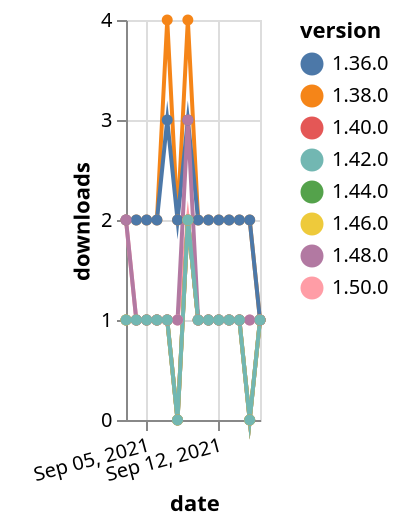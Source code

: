 {"$schema": "https://vega.github.io/schema/vega-lite/v5.json", "description": "A simple bar chart with embedded data.", "data": {"values": [{"date": "2021-09-03", "total": 122, "delta": 2, "version": "1.50.0"}, {"date": "2021-09-04", "total": 123, "delta": 1, "version": "1.50.0"}, {"date": "2021-09-05", "total": 124, "delta": 1, "version": "1.50.0"}, {"date": "2021-09-06", "total": 125, "delta": 1, "version": "1.50.0"}, {"date": "2021-09-07", "total": 126, "delta": 1, "version": "1.50.0"}, {"date": "2021-09-08", "total": 127, "delta": 1, "version": "1.50.0"}, {"date": "2021-09-09", "total": 129, "delta": 2, "version": "1.50.0"}, {"date": "2021-09-10", "total": 130, "delta": 1, "version": "1.50.0"}, {"date": "2021-09-11", "total": 131, "delta": 1, "version": "1.50.0"}, {"date": "2021-09-12", "total": 132, "delta": 1, "version": "1.50.0"}, {"date": "2021-09-13", "total": 133, "delta": 1, "version": "1.50.0"}, {"date": "2021-09-14", "total": 134, "delta": 1, "version": "1.50.0"}, {"date": "2021-09-15", "total": 135, "delta": 1, "version": "1.50.0"}, {"date": "2021-09-16", "total": 136, "delta": 1, "version": "1.50.0"}, {"date": "2021-09-03", "total": 171, "delta": 1, "version": "1.44.0"}, {"date": "2021-09-04", "total": 172, "delta": 1, "version": "1.44.0"}, {"date": "2021-09-05", "total": 173, "delta": 1, "version": "1.44.0"}, {"date": "2021-09-06", "total": 174, "delta": 1, "version": "1.44.0"}, {"date": "2021-09-07", "total": 175, "delta": 1, "version": "1.44.0"}, {"date": "2021-09-08", "total": 175, "delta": 0, "version": "1.44.0"}, {"date": "2021-09-09", "total": 177, "delta": 2, "version": "1.44.0"}, {"date": "2021-09-10", "total": 178, "delta": 1, "version": "1.44.0"}, {"date": "2021-09-11", "total": 179, "delta": 1, "version": "1.44.0"}, {"date": "2021-09-12", "total": 180, "delta": 1, "version": "1.44.0"}, {"date": "2021-09-13", "total": 181, "delta": 1, "version": "1.44.0"}, {"date": "2021-09-14", "total": 182, "delta": 1, "version": "1.44.0"}, {"date": "2021-09-15", "total": 182, "delta": 0, "version": "1.44.0"}, {"date": "2021-09-16", "total": 183, "delta": 1, "version": "1.44.0"}, {"date": "2021-09-03", "total": 2501, "delta": 2, "version": "1.38.0"}, {"date": "2021-09-04", "total": 2503, "delta": 2, "version": "1.38.0"}, {"date": "2021-09-05", "total": 2505, "delta": 2, "version": "1.38.0"}, {"date": "2021-09-06", "total": 2507, "delta": 2, "version": "1.38.0"}, {"date": "2021-09-07", "total": 2511, "delta": 4, "version": "1.38.0"}, {"date": "2021-09-08", "total": 2513, "delta": 2, "version": "1.38.0"}, {"date": "2021-09-09", "total": 2517, "delta": 4, "version": "1.38.0"}, {"date": "2021-09-10", "total": 2519, "delta": 2, "version": "1.38.0"}, {"date": "2021-09-11", "total": 2521, "delta": 2, "version": "1.38.0"}, {"date": "2021-09-12", "total": 2523, "delta": 2, "version": "1.38.0"}, {"date": "2021-09-13", "total": 2525, "delta": 2, "version": "1.38.0"}, {"date": "2021-09-14", "total": 2527, "delta": 2, "version": "1.38.0"}, {"date": "2021-09-15", "total": 2529, "delta": 2, "version": "1.38.0"}, {"date": "2021-09-16", "total": 2530, "delta": 1, "version": "1.38.0"}, {"date": "2021-09-03", "total": 2380, "delta": 2, "version": "1.36.0"}, {"date": "2021-09-04", "total": 2382, "delta": 2, "version": "1.36.0"}, {"date": "2021-09-05", "total": 2384, "delta": 2, "version": "1.36.0"}, {"date": "2021-09-06", "total": 2386, "delta": 2, "version": "1.36.0"}, {"date": "2021-09-07", "total": 2389, "delta": 3, "version": "1.36.0"}, {"date": "2021-09-08", "total": 2391, "delta": 2, "version": "1.36.0"}, {"date": "2021-09-09", "total": 2394, "delta": 3, "version": "1.36.0"}, {"date": "2021-09-10", "total": 2396, "delta": 2, "version": "1.36.0"}, {"date": "2021-09-11", "total": 2398, "delta": 2, "version": "1.36.0"}, {"date": "2021-09-12", "total": 2400, "delta": 2, "version": "1.36.0"}, {"date": "2021-09-13", "total": 2402, "delta": 2, "version": "1.36.0"}, {"date": "2021-09-14", "total": 2404, "delta": 2, "version": "1.36.0"}, {"date": "2021-09-15", "total": 2406, "delta": 2, "version": "1.36.0"}, {"date": "2021-09-16", "total": 2407, "delta": 1, "version": "1.36.0"}, {"date": "2021-09-03", "total": 228, "delta": 1, "version": "1.40.0"}, {"date": "2021-09-04", "total": 229, "delta": 1, "version": "1.40.0"}, {"date": "2021-09-05", "total": 230, "delta": 1, "version": "1.40.0"}, {"date": "2021-09-06", "total": 231, "delta": 1, "version": "1.40.0"}, {"date": "2021-09-07", "total": 232, "delta": 1, "version": "1.40.0"}, {"date": "2021-09-08", "total": 232, "delta": 0, "version": "1.40.0"}, {"date": "2021-09-09", "total": 234, "delta": 2, "version": "1.40.0"}, {"date": "2021-09-10", "total": 235, "delta": 1, "version": "1.40.0"}, {"date": "2021-09-11", "total": 236, "delta": 1, "version": "1.40.0"}, {"date": "2021-09-12", "total": 237, "delta": 1, "version": "1.40.0"}, {"date": "2021-09-13", "total": 238, "delta": 1, "version": "1.40.0"}, {"date": "2021-09-14", "total": 239, "delta": 1, "version": "1.40.0"}, {"date": "2021-09-15", "total": 239, "delta": 0, "version": "1.40.0"}, {"date": "2021-09-16", "total": 240, "delta": 1, "version": "1.40.0"}, {"date": "2021-09-03", "total": 154, "delta": 1, "version": "1.46.0"}, {"date": "2021-09-04", "total": 155, "delta": 1, "version": "1.46.0"}, {"date": "2021-09-05", "total": 156, "delta": 1, "version": "1.46.0"}, {"date": "2021-09-06", "total": 157, "delta": 1, "version": "1.46.0"}, {"date": "2021-09-07", "total": 158, "delta": 1, "version": "1.46.0"}, {"date": "2021-09-08", "total": 158, "delta": 0, "version": "1.46.0"}, {"date": "2021-09-09", "total": 160, "delta": 2, "version": "1.46.0"}, {"date": "2021-09-10", "total": 161, "delta": 1, "version": "1.46.0"}, {"date": "2021-09-11", "total": 162, "delta": 1, "version": "1.46.0"}, {"date": "2021-09-12", "total": 163, "delta": 1, "version": "1.46.0"}, {"date": "2021-09-13", "total": 164, "delta": 1, "version": "1.46.0"}, {"date": "2021-09-14", "total": 165, "delta": 1, "version": "1.46.0"}, {"date": "2021-09-15", "total": 165, "delta": 0, "version": "1.46.0"}, {"date": "2021-09-16", "total": 166, "delta": 1, "version": "1.46.0"}, {"date": "2021-09-03", "total": 183, "delta": 2, "version": "1.48.0"}, {"date": "2021-09-04", "total": 184, "delta": 1, "version": "1.48.0"}, {"date": "2021-09-05", "total": 185, "delta": 1, "version": "1.48.0"}, {"date": "2021-09-06", "total": 186, "delta": 1, "version": "1.48.0"}, {"date": "2021-09-07", "total": 187, "delta": 1, "version": "1.48.0"}, {"date": "2021-09-08", "total": 188, "delta": 1, "version": "1.48.0"}, {"date": "2021-09-09", "total": 191, "delta": 3, "version": "1.48.0"}, {"date": "2021-09-10", "total": 192, "delta": 1, "version": "1.48.0"}, {"date": "2021-09-11", "total": 193, "delta": 1, "version": "1.48.0"}, {"date": "2021-09-12", "total": 194, "delta": 1, "version": "1.48.0"}, {"date": "2021-09-13", "total": 195, "delta": 1, "version": "1.48.0"}, {"date": "2021-09-14", "total": 196, "delta": 1, "version": "1.48.0"}, {"date": "2021-09-15", "total": 197, "delta": 1, "version": "1.48.0"}, {"date": "2021-09-16", "total": 198, "delta": 1, "version": "1.48.0"}, {"date": "2021-09-03", "total": 185, "delta": 1, "version": "1.42.0"}, {"date": "2021-09-04", "total": 186, "delta": 1, "version": "1.42.0"}, {"date": "2021-09-05", "total": 187, "delta": 1, "version": "1.42.0"}, {"date": "2021-09-06", "total": 188, "delta": 1, "version": "1.42.0"}, {"date": "2021-09-07", "total": 189, "delta": 1, "version": "1.42.0"}, {"date": "2021-09-08", "total": 189, "delta": 0, "version": "1.42.0"}, {"date": "2021-09-09", "total": 191, "delta": 2, "version": "1.42.0"}, {"date": "2021-09-10", "total": 192, "delta": 1, "version": "1.42.0"}, {"date": "2021-09-11", "total": 193, "delta": 1, "version": "1.42.0"}, {"date": "2021-09-12", "total": 194, "delta": 1, "version": "1.42.0"}, {"date": "2021-09-13", "total": 195, "delta": 1, "version": "1.42.0"}, {"date": "2021-09-14", "total": 196, "delta": 1, "version": "1.42.0"}, {"date": "2021-09-15", "total": 196, "delta": 0, "version": "1.42.0"}, {"date": "2021-09-16", "total": 197, "delta": 1, "version": "1.42.0"}]}, "width": "container", "mark": {"type": "line", "point": {"filled": true}}, "encoding": {"x": {"field": "date", "type": "temporal", "timeUnit": "yearmonthdate", "title": "date", "axis": {"labelAngle": -15}}, "y": {"field": "delta", "type": "quantitative", "title": "downloads"}, "color": {"field": "version", "type": "nominal"}, "tooltip": {"field": "delta"}}}
